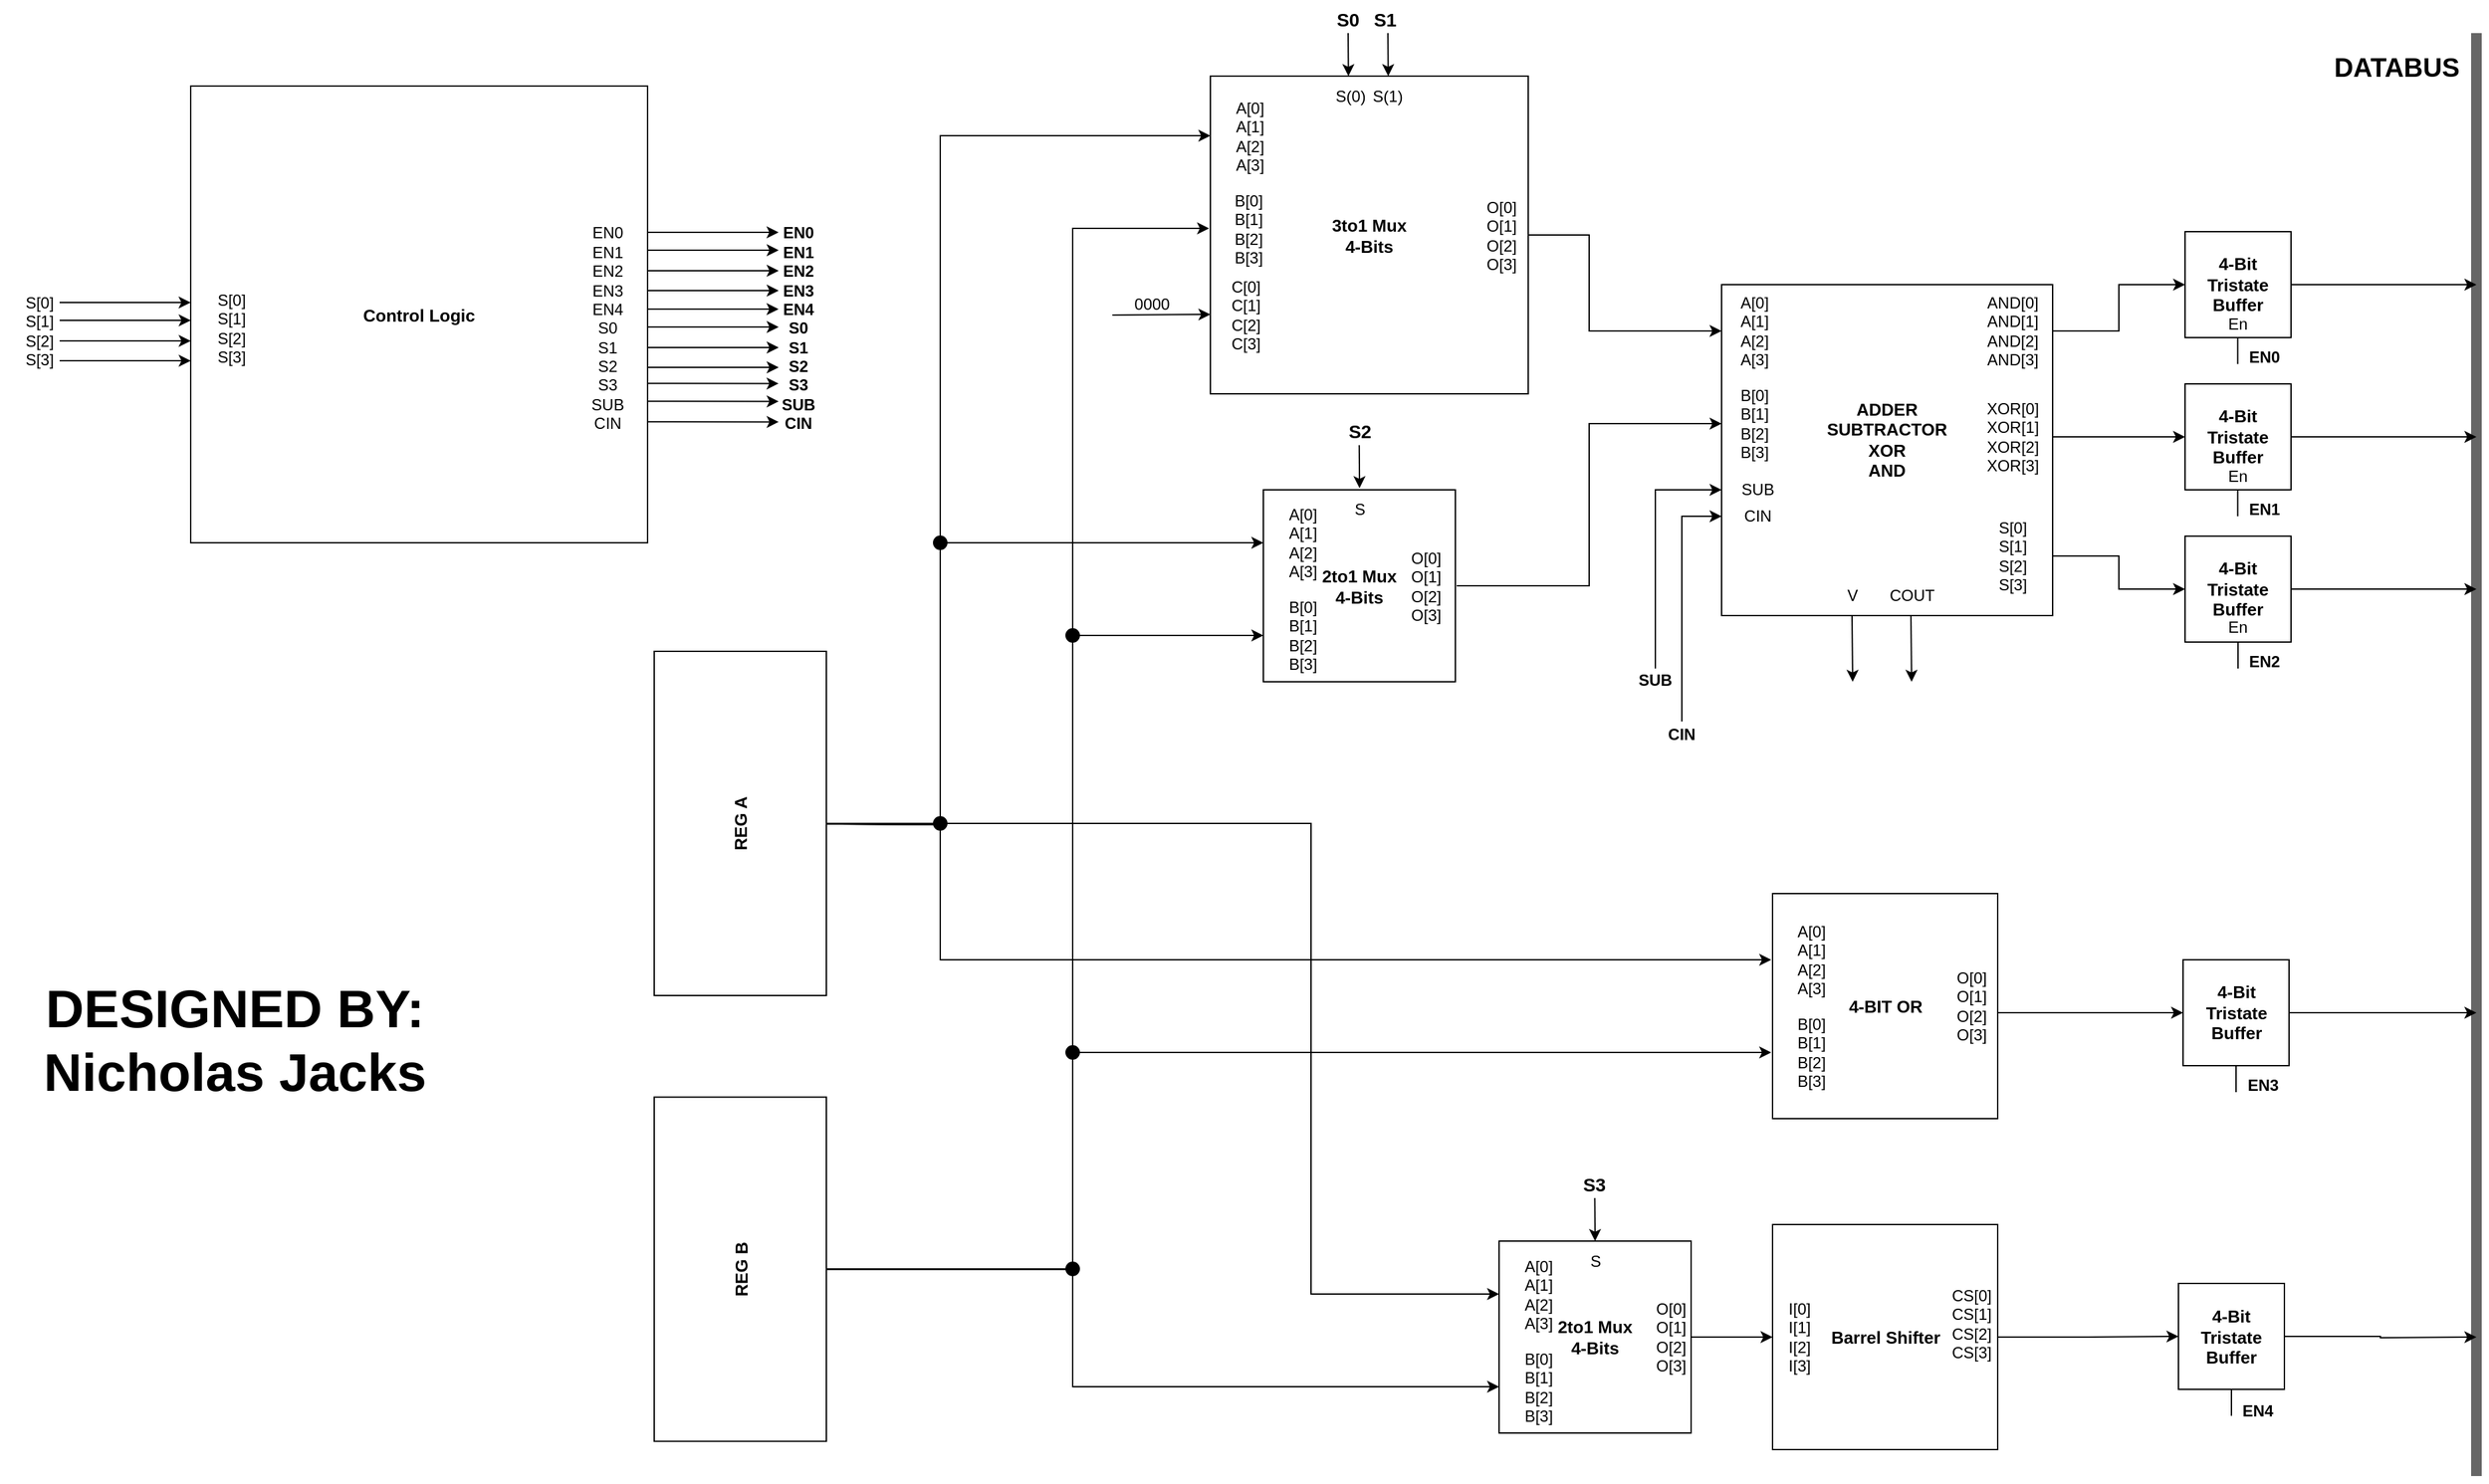 <mxfile version="15.5.9" type="github">
  <diagram id="TtoM8TKqsSyaRm2l33-K" name="Page-1">
    <mxGraphModel dx="3724" dy="1750" grid="1" gridSize="10" guides="1" tooltips="1" connect="1" arrows="1" fold="1" page="0" pageScale="1" pageWidth="850" pageHeight="1100" math="0" shadow="0">
      <root>
        <mxCell id="0" />
        <mxCell id="1" parent="0" />
        <mxCell id="_qCFZrQWDJR1jyEBsIuS-36" value="&lt;div&gt;EN2&lt;/div&gt;" style="text;html=1;strokeColor=none;fillColor=none;align=center;verticalAlign=middle;whiteSpace=wrap;rounded=0;fontStyle=1" parent="1" vertex="1">
          <mxGeometry x="490" y="340" width="60" height="30" as="geometry" />
        </mxCell>
        <mxCell id="_qCFZrQWDJR1jyEBsIuS-19" value="" style="endArrow=none;html=1;rounded=0;strokeWidth=8;fillColor=#f5f5f5;strokeColor=#666666;" parent="1" edge="1">
          <mxGeometry width="50" height="50" relative="1" as="geometry">
            <mxPoint x="680" y="970" as="sourcePoint" />
            <mxPoint x="680" y="-120" as="targetPoint" />
          </mxGeometry>
        </mxCell>
        <mxCell id="_qCFZrQWDJR1jyEBsIuS-1" value="&lt;div style=&quot;font-size: 13px;&quot;&gt;ADDER&lt;/div&gt;&lt;div style=&quot;font-size: 13px;&quot;&gt;SUBTRACTOR&lt;/div&gt;&lt;div style=&quot;font-size: 13px;&quot;&gt;XOR&lt;/div&gt;&lt;div style=&quot;font-size: 13px;&quot;&gt;AND&lt;br style=&quot;font-size: 13px;&quot;&gt;&lt;/div&gt;&lt;div style=&quot;font-size: 13px;&quot;&gt;&lt;br style=&quot;font-size: 13px;&quot;&gt;&lt;/div&gt;" style="whiteSpace=wrap;html=1;aspect=fixed;fontStyle=1;fontSize=13;" parent="1" vertex="1">
          <mxGeometry x="110" y="70" width="250" height="250" as="geometry" />
        </mxCell>
        <mxCell id="_qCFZrQWDJR1jyEBsIuS-14" style="edgeStyle=orthogonalEdgeStyle;rounded=0;orthogonalLoop=1;jettySize=auto;html=1;entryX=0;entryY=0.5;entryDx=0;entryDy=0;" parent="1" source="_qCFZrQWDJR1jyEBsIuS-2" target="_qCFZrQWDJR1jyEBsIuS-13" edge="1">
          <mxGeometry relative="1" as="geometry" />
        </mxCell>
        <mxCell id="_qCFZrQWDJR1jyEBsIuS-2" value="&lt;div&gt;AND[0]&lt;/div&gt;&lt;div&gt;AND[1]&lt;/div&gt;&lt;div&gt;AND[2]&lt;/div&gt;&lt;div&gt;AND[3]&lt;br&gt;&lt;/div&gt;" style="text;html=1;strokeColor=none;fillColor=none;align=center;verticalAlign=middle;whiteSpace=wrap;rounded=0;" parent="1" vertex="1">
          <mxGeometry x="300" y="90" width="60" height="30" as="geometry" />
        </mxCell>
        <mxCell id="_qCFZrQWDJR1jyEBsIuS-16" style="edgeStyle=orthogonalEdgeStyle;rounded=0;orthogonalLoop=1;jettySize=auto;html=1;entryX=0;entryY=0.5;entryDx=0;entryDy=0;" parent="1" source="_qCFZrQWDJR1jyEBsIuS-5" target="_qCFZrQWDJR1jyEBsIuS-15" edge="1">
          <mxGeometry relative="1" as="geometry" />
        </mxCell>
        <mxCell id="_qCFZrQWDJR1jyEBsIuS-5" value="&lt;div&gt;XOR[0]&lt;/div&gt;&lt;div&gt;XOR[1]&lt;/div&gt;&lt;div&gt;XOR[2]&lt;/div&gt;&lt;div&gt;XOR[3]&lt;br&gt;&lt;/div&gt;" style="text;html=1;strokeColor=none;fillColor=none;align=center;verticalAlign=middle;whiteSpace=wrap;rounded=0;" parent="1" vertex="1">
          <mxGeometry x="300" y="170" width="60" height="30" as="geometry" />
        </mxCell>
        <mxCell id="_qCFZrQWDJR1jyEBsIuS-18" style="edgeStyle=orthogonalEdgeStyle;rounded=0;orthogonalLoop=1;jettySize=auto;html=1;entryX=0;entryY=0.5;entryDx=0;entryDy=0;" parent="1" source="_qCFZrQWDJR1jyEBsIuS-6" target="_qCFZrQWDJR1jyEBsIuS-17" edge="1">
          <mxGeometry relative="1" as="geometry" />
        </mxCell>
        <mxCell id="_qCFZrQWDJR1jyEBsIuS-6" value="&lt;div&gt;S[0]&lt;/div&gt;&lt;div&gt;S[1]&lt;/div&gt;&lt;div&gt;S[2]&lt;/div&gt;&lt;div&gt;S[3]&lt;br&gt;&lt;/div&gt;" style="text;html=1;strokeColor=none;fillColor=none;align=center;verticalAlign=middle;whiteSpace=wrap;rounded=0;" parent="1" vertex="1">
          <mxGeometry x="300" y="260" width="60" height="30" as="geometry" />
        </mxCell>
        <mxCell id="_qCFZrQWDJR1jyEBsIuS-7" value="COUT" style="text;html=1;strokeColor=none;fillColor=none;align=center;verticalAlign=middle;whiteSpace=wrap;rounded=0;" parent="1" vertex="1">
          <mxGeometry x="223.5" y="290" width="60" height="30" as="geometry" />
        </mxCell>
        <mxCell id="_qCFZrQWDJR1jyEBsIuS-8" value="CIN" style="text;html=1;strokeColor=none;fillColor=none;align=center;verticalAlign=middle;whiteSpace=wrap;rounded=0;" parent="1" vertex="1">
          <mxGeometry x="110" y="230" width="55" height="30" as="geometry" />
        </mxCell>
        <mxCell id="_qCFZrQWDJR1jyEBsIuS-9" value="&lt;div&gt;A[0]&lt;/div&gt;&lt;div&gt;A[1]&lt;/div&gt;&lt;div&gt;A[2]&lt;/div&gt;&lt;div&gt;A[3]&lt;br&gt;&lt;/div&gt;" style="text;html=1;strokeColor=none;fillColor=none;align=center;verticalAlign=middle;whiteSpace=wrap;rounded=0;" parent="1" vertex="1">
          <mxGeometry x="110" y="90" width="50" height="30" as="geometry" />
        </mxCell>
        <mxCell id="_qCFZrQWDJR1jyEBsIuS-10" value="&lt;div&gt;B[0]&lt;/div&gt;&lt;div&gt;B[1]&lt;/div&gt;&lt;div&gt;B[2]&lt;/div&gt;&lt;div&gt;B[3]&lt;br&gt;&lt;/div&gt;" style="text;html=1;strokeColor=none;fillColor=none;align=center;verticalAlign=middle;whiteSpace=wrap;rounded=0;" parent="1" vertex="1">
          <mxGeometry x="110" y="160" width="50" height="30" as="geometry" />
        </mxCell>
        <mxCell id="_qCFZrQWDJR1jyEBsIuS-11" value="SUB" style="text;html=1;strokeColor=none;fillColor=none;align=center;verticalAlign=middle;whiteSpace=wrap;rounded=0;" parent="1" vertex="1">
          <mxGeometry x="110" y="210" width="55" height="30" as="geometry" />
        </mxCell>
        <mxCell id="_qCFZrQWDJR1jyEBsIuS-12" value="V" style="text;html=1;strokeColor=none;fillColor=none;align=center;verticalAlign=middle;whiteSpace=wrap;rounded=0;" parent="1" vertex="1">
          <mxGeometry x="178.5" y="290" width="60" height="30" as="geometry" />
        </mxCell>
        <mxCell id="_qCFZrQWDJR1jyEBsIuS-22" style="edgeStyle=orthogonalEdgeStyle;rounded=0;orthogonalLoop=1;jettySize=auto;html=1;strokeWidth=1;" parent="1" source="_qCFZrQWDJR1jyEBsIuS-13" edge="1">
          <mxGeometry relative="1" as="geometry">
            <mxPoint x="680" y="70" as="targetPoint" />
          </mxGeometry>
        </mxCell>
        <mxCell id="_qCFZrQWDJR1jyEBsIuS-13" value="&lt;div style=&quot;font-size: 13px;&quot;&gt;4-Bit Tristate&lt;/div&gt;&lt;div style=&quot;font-size: 13px;&quot;&gt;Buffer&lt;br style=&quot;font-size: 13px;&quot;&gt;&lt;/div&gt;" style="whiteSpace=wrap;html=1;aspect=fixed;fontStyle=1;fontSize=13;" parent="1" vertex="1">
          <mxGeometry x="460" y="30" width="80" height="80" as="geometry" />
        </mxCell>
        <mxCell id="_qCFZrQWDJR1jyEBsIuS-23" style="edgeStyle=orthogonalEdgeStyle;rounded=0;orthogonalLoop=1;jettySize=auto;html=1;strokeWidth=1;" parent="1" source="_qCFZrQWDJR1jyEBsIuS-15" edge="1">
          <mxGeometry relative="1" as="geometry">
            <mxPoint x="680" y="185" as="targetPoint" />
          </mxGeometry>
        </mxCell>
        <mxCell id="_qCFZrQWDJR1jyEBsIuS-15" value="&lt;div style=&quot;font-size: 13px;&quot;&gt;4-Bit Tristate&lt;/div&gt;&lt;div style=&quot;font-size: 13px;&quot;&gt;Buffer&lt;br style=&quot;font-size: 13px;&quot;&gt;&lt;/div&gt;" style="whiteSpace=wrap;html=1;aspect=fixed;fontStyle=1;fontSize=13;" parent="1" vertex="1">
          <mxGeometry x="460" y="145" width="80" height="80" as="geometry" />
        </mxCell>
        <mxCell id="_qCFZrQWDJR1jyEBsIuS-24" style="edgeStyle=orthogonalEdgeStyle;rounded=0;orthogonalLoop=1;jettySize=auto;html=1;strokeWidth=1;" parent="1" source="_qCFZrQWDJR1jyEBsIuS-17" edge="1">
          <mxGeometry relative="1" as="geometry">
            <mxPoint x="680" y="300" as="targetPoint" />
          </mxGeometry>
        </mxCell>
        <mxCell id="_qCFZrQWDJR1jyEBsIuS-17" value="&lt;div style=&quot;font-size: 13px;&quot;&gt;4-Bit Tristate&lt;/div&gt;&lt;div style=&quot;font-size: 13px;&quot;&gt;Buffer&lt;br style=&quot;font-size: 13px;&quot;&gt;&lt;/div&gt;" style="whiteSpace=wrap;html=1;aspect=fixed;fontStyle=1;fontSize=13;" parent="1" vertex="1">
          <mxGeometry x="460" y="260" width="80" height="80" as="geometry" />
        </mxCell>
        <mxCell id="_qCFZrQWDJR1jyEBsIuS-20" value="DATABUS" style="text;html=1;strokeColor=none;fillColor=none;align=center;verticalAlign=middle;whiteSpace=wrap;rounded=0;fontStyle=1;fontSize=20;" parent="1" vertex="1">
          <mxGeometry x="590" y="-110" width="60" height="30" as="geometry" />
        </mxCell>
        <mxCell id="_qCFZrQWDJR1jyEBsIuS-25" value="4-BIT OR" style="whiteSpace=wrap;html=1;aspect=fixed;fontStyle=1;fontSize=13;" parent="1" vertex="1">
          <mxGeometry x="148.5" y="530" width="170" height="170" as="geometry" />
        </mxCell>
        <mxCell id="_qCFZrQWDJR1jyEBsIuS-26" value="&lt;div&gt;A[0]&lt;/div&gt;&lt;div&gt;A[1]&lt;/div&gt;&lt;div&gt;A[2]&lt;/div&gt;&lt;div&gt;A[3]&lt;br&gt;&lt;/div&gt;" style="text;html=1;strokeColor=none;fillColor=none;align=center;verticalAlign=middle;whiteSpace=wrap;rounded=0;" parent="1" vertex="1">
          <mxGeometry x="147.5" y="565" width="60" height="30" as="geometry" />
        </mxCell>
        <mxCell id="_qCFZrQWDJR1jyEBsIuS-27" value="&lt;div&gt;B[0]&lt;/div&gt;&lt;div&gt;B[1]&lt;/div&gt;&lt;div&gt;B[2]&lt;/div&gt;&lt;div&gt;B[3]&lt;br&gt;&lt;/div&gt;" style="text;html=1;strokeColor=none;fillColor=none;align=center;verticalAlign=middle;whiteSpace=wrap;rounded=0;" parent="1" vertex="1">
          <mxGeometry x="147.5" y="635" width="60" height="30" as="geometry" />
        </mxCell>
        <mxCell id="_qCFZrQWDJR1jyEBsIuS-28" value="En" style="text;html=1;strokeColor=none;fillColor=none;align=center;verticalAlign=middle;whiteSpace=wrap;rounded=0;" parent="1" vertex="1">
          <mxGeometry x="470" y="314" width="60" height="30" as="geometry" />
        </mxCell>
        <mxCell id="_qCFZrQWDJR1jyEBsIuS-29" value="En" style="text;html=1;strokeColor=none;fillColor=none;align=center;verticalAlign=middle;whiteSpace=wrap;rounded=0;" parent="1" vertex="1">
          <mxGeometry x="470" y="200" width="60" height="30" as="geometry" />
        </mxCell>
        <mxCell id="_qCFZrQWDJR1jyEBsIuS-30" value="En" style="text;html=1;strokeColor=none;fillColor=none;align=center;verticalAlign=middle;whiteSpace=wrap;rounded=0;" parent="1" vertex="1">
          <mxGeometry x="470" y="85" width="60" height="30" as="geometry" />
        </mxCell>
        <mxCell id="_qCFZrQWDJR1jyEBsIuS-31" value="" style="endArrow=none;html=1;rounded=0;strokeWidth=1;exitX=0.5;exitY=0.867;exitDx=0;exitDy=0;exitPerimeter=0;" parent="1" source="_qCFZrQWDJR1jyEBsIuS-28" edge="1">
          <mxGeometry width="50" height="50" relative="1" as="geometry">
            <mxPoint x="400" y="370" as="sourcePoint" />
            <mxPoint x="500" y="360" as="targetPoint" />
          </mxGeometry>
        </mxCell>
        <mxCell id="_qCFZrQWDJR1jyEBsIuS-32" value="" style="endArrow=none;html=1;rounded=0;strokeWidth=1;exitX=0.5;exitY=0.867;exitDx=0;exitDy=0;exitPerimeter=0;" parent="1" edge="1">
          <mxGeometry width="50" height="50" relative="1" as="geometry">
            <mxPoint x="499.76" y="225.0" as="sourcePoint" />
            <mxPoint x="499.76" y="244.99" as="targetPoint" />
          </mxGeometry>
        </mxCell>
        <mxCell id="_qCFZrQWDJR1jyEBsIuS-33" value="" style="endArrow=none;html=1;rounded=0;strokeWidth=1;exitX=0.5;exitY=0.867;exitDx=0;exitDy=0;exitPerimeter=0;" parent="1" edge="1">
          <mxGeometry width="50" height="50" relative="1" as="geometry">
            <mxPoint x="499.76" y="110.0" as="sourcePoint" />
            <mxPoint x="499.76" y="129.99" as="targetPoint" />
          </mxGeometry>
        </mxCell>
        <mxCell id="_qCFZrQWDJR1jyEBsIuS-34" value="EN0" style="text;html=1;strokeColor=none;fillColor=none;align=center;verticalAlign=middle;whiteSpace=wrap;rounded=0;fontStyle=1" parent="1" vertex="1">
          <mxGeometry x="490" y="110" width="60" height="30" as="geometry" />
        </mxCell>
        <mxCell id="_qCFZrQWDJR1jyEBsIuS-35" value="EN1" style="text;html=1;strokeColor=none;fillColor=none;align=center;verticalAlign=middle;whiteSpace=wrap;rounded=0;fontStyle=1" parent="1" vertex="1">
          <mxGeometry x="490" y="225" width="60" height="30" as="geometry" />
        </mxCell>
        <mxCell id="XGVqMPs8SdAkGqt0Dx7o-16" style="edgeStyle=orthogonalEdgeStyle;rounded=0;orthogonalLoop=1;jettySize=auto;html=1;entryX=0;entryY=0.5;entryDx=0;entryDy=0;" parent="1" source="XGVqMPs8SdAkGqt0Dx7o-1" target="XGVqMPs8SdAkGqt0Dx7o-14" edge="1">
          <mxGeometry relative="1" as="geometry" />
        </mxCell>
        <mxCell id="XGVqMPs8SdAkGqt0Dx7o-1" value="Barrel Shifter" style="whiteSpace=wrap;html=1;aspect=fixed;fontStyle=1;fontSize=13;" parent="1" vertex="1">
          <mxGeometry x="148.5" y="780" width="170" height="170" as="geometry" />
        </mxCell>
        <mxCell id="XGVqMPs8SdAkGqt0Dx7o-2" value="&lt;div&gt;I[0]&lt;/div&gt;&lt;div&gt;I[1]&lt;/div&gt;&lt;div&gt;I[2]&lt;/div&gt;&lt;div&gt;I[3]&lt;br&gt;&lt;/div&gt;" style="text;html=1;strokeColor=none;fillColor=none;align=center;verticalAlign=middle;whiteSpace=wrap;rounded=0;" parent="1" vertex="1">
          <mxGeometry x="138.5" y="850" width="60" height="30" as="geometry" />
        </mxCell>
        <mxCell id="XGVqMPs8SdAkGqt0Dx7o-12" style="edgeStyle=orthogonalEdgeStyle;rounded=0;orthogonalLoop=1;jettySize=auto;html=1;entryX=0;entryY=0.5;entryDx=0;entryDy=0;exitX=0.833;exitY=0.667;exitDx=0;exitDy=0;exitPerimeter=0;" parent="1" source="XGVqMPs8SdAkGqt0Dx7o-3" target="XGVqMPs8SdAkGqt0Dx7o-10" edge="1">
          <mxGeometry relative="1" as="geometry">
            <mxPoint x="328.5" y="610" as="sourcePoint" />
          </mxGeometry>
        </mxCell>
        <mxCell id="XGVqMPs8SdAkGqt0Dx7o-3" value="&lt;div&gt;O[0]&lt;/div&gt;&lt;div&gt;O[1]&lt;/div&gt;&lt;div&gt;O[2]&lt;/div&gt;&lt;div&gt;O[3]&lt;br&gt;&lt;/div&gt;" style="text;html=1;strokeColor=none;fillColor=none;align=center;verticalAlign=middle;whiteSpace=wrap;rounded=0;" parent="1" vertex="1">
          <mxGeometry x="268.5" y="600" width="60" height="30" as="geometry" />
        </mxCell>
        <mxCell id="XGVqMPs8SdAkGqt0Dx7o-4" value="&lt;div&gt;CS[0]&lt;/div&gt;&lt;div&gt;CS[1]&lt;/div&gt;&lt;div&gt;CS[2]&lt;/div&gt;&lt;div&gt;CS[3]&lt;br&gt;&lt;/div&gt;" style="text;html=1;strokeColor=none;fillColor=none;align=center;verticalAlign=middle;whiteSpace=wrap;rounded=0;" parent="1" vertex="1">
          <mxGeometry x="268.5" y="840" width="60" height="30" as="geometry" />
        </mxCell>
        <mxCell id="XGVqMPs8SdAkGqt0Dx7o-9" value="EN3" style="text;html=1;strokeColor=none;fillColor=none;align=center;verticalAlign=middle;whiteSpace=wrap;rounded=0;fontStyle=1" parent="1" vertex="1">
          <mxGeometry x="488.5" y="660" width="60" height="30" as="geometry" />
        </mxCell>
        <mxCell id="XGVqMPs8SdAkGqt0Dx7o-71" style="edgeStyle=orthogonalEdgeStyle;rounded=0;orthogonalLoop=1;jettySize=auto;html=1;fontSize=20;" parent="1" source="XGVqMPs8SdAkGqt0Dx7o-10" edge="1">
          <mxGeometry relative="1" as="geometry">
            <mxPoint x="680" y="620" as="targetPoint" />
          </mxGeometry>
        </mxCell>
        <mxCell id="XGVqMPs8SdAkGqt0Dx7o-10" value="&lt;div style=&quot;font-size: 13px;&quot;&gt;4-Bit Tristate&lt;/div&gt;&lt;div style=&quot;font-size: 13px;&quot;&gt;Buffer&lt;br style=&quot;font-size: 13px;&quot;&gt;&lt;/div&gt;" style="whiteSpace=wrap;html=1;aspect=fixed;fontStyle=1;fontSize=13;" parent="1" vertex="1">
          <mxGeometry x="458.5" y="580" width="80" height="80" as="geometry" />
        </mxCell>
        <mxCell id="XGVqMPs8SdAkGqt0Dx7o-11" value="" style="endArrow=none;html=1;rounded=0;strokeWidth=1;exitX=0.5;exitY=0.867;exitDx=0;exitDy=0;exitPerimeter=0;" parent="1" edge="1">
          <mxGeometry width="50" height="50" relative="1" as="geometry">
            <mxPoint x="498.5" y="660.01" as="sourcePoint" />
            <mxPoint x="498.5" y="680" as="targetPoint" />
          </mxGeometry>
        </mxCell>
        <mxCell id="XGVqMPs8SdAkGqt0Dx7o-13" value="EN4" style="text;html=1;strokeColor=none;fillColor=none;align=center;verticalAlign=middle;whiteSpace=wrap;rounded=0;fontStyle=1" parent="1" vertex="1">
          <mxGeometry x="485" y="905.5" width="60" height="30" as="geometry" />
        </mxCell>
        <mxCell id="XGVqMPs8SdAkGqt0Dx7o-72" style="edgeStyle=orthogonalEdgeStyle;rounded=0;orthogonalLoop=1;jettySize=auto;html=1;fontSize=20;" parent="1" source="XGVqMPs8SdAkGqt0Dx7o-14" edge="1">
          <mxGeometry relative="1" as="geometry">
            <mxPoint x="680" y="865.0" as="targetPoint" />
          </mxGeometry>
        </mxCell>
        <mxCell id="XGVqMPs8SdAkGqt0Dx7o-14" value="&lt;div style=&quot;font-size: 13px;&quot;&gt;4-Bit Tristate&lt;/div&gt;&lt;div style=&quot;font-size: 13px;&quot;&gt;Buffer&lt;br style=&quot;font-size: 13px;&quot;&gt;&lt;/div&gt;" style="whiteSpace=wrap;html=1;aspect=fixed;fontStyle=1;fontSize=13;" parent="1" vertex="1">
          <mxGeometry x="455" y="824.5" width="80" height="80" as="geometry" />
        </mxCell>
        <mxCell id="XGVqMPs8SdAkGqt0Dx7o-15" value="" style="endArrow=none;html=1;rounded=0;strokeWidth=1;exitX=0.5;exitY=0.867;exitDx=0;exitDy=0;exitPerimeter=0;" parent="1" edge="1">
          <mxGeometry width="50" height="50" relative="1" as="geometry">
            <mxPoint x="495.0" y="904.51" as="sourcePoint" />
            <mxPoint x="495.0" y="924.5" as="targetPoint" />
          </mxGeometry>
        </mxCell>
        <mxCell id="XGVqMPs8SdAkGqt0Dx7o-70" style="edgeStyle=orthogonalEdgeStyle;rounded=0;orthogonalLoop=1;jettySize=auto;html=1;fontSize=20;" parent="1" source="XGVqMPs8SdAkGqt0Dx7o-24" target="_qCFZrQWDJR1jyEBsIuS-9" edge="1">
          <mxGeometry relative="1" as="geometry">
            <Array as="points">
              <mxPoint x="10" y="33" />
              <mxPoint x="10" y="105" />
            </Array>
          </mxGeometry>
        </mxCell>
        <mxCell id="XGVqMPs8SdAkGqt0Dx7o-24" value="&lt;div style=&quot;font-size: 13px&quot;&gt;3to1 Mux&lt;/div&gt;&lt;div style=&quot;font-size: 13px&quot;&gt;4-Bits&lt;br style=&quot;font-size: 13px&quot;&gt;&lt;/div&gt;" style="whiteSpace=wrap;html=1;aspect=fixed;fontStyle=1;fontSize=13;" parent="1" vertex="1">
          <mxGeometry x="-276" y="-87.5" width="240" height="240" as="geometry" />
        </mxCell>
        <mxCell id="XGVqMPs8SdAkGqt0Dx7o-25" value="&lt;div&gt;A[0]&lt;/div&gt;&lt;div&gt;A[1]&lt;/div&gt;&lt;div&gt;A[2]&lt;/div&gt;&lt;div&gt;A[3]&lt;br&gt;&lt;/div&gt;" style="text;html=1;strokeColor=none;fillColor=none;align=center;verticalAlign=middle;whiteSpace=wrap;rounded=0;" parent="1" vertex="1">
          <mxGeometry x="-276" y="-57.5" width="60" height="30" as="geometry" />
        </mxCell>
        <mxCell id="XGVqMPs8SdAkGqt0Dx7o-26" value="&lt;div&gt;B[0]&lt;/div&gt;&lt;div&gt;B[1]&lt;/div&gt;&lt;div&gt;B[2]&lt;/div&gt;&lt;div&gt;B[3]&lt;br&gt;&lt;/div&gt;" style="text;html=1;strokeColor=none;fillColor=none;align=center;verticalAlign=middle;whiteSpace=wrap;rounded=0;" parent="1" vertex="1">
          <mxGeometry x="-277" y="12.5" width="60" height="30" as="geometry" />
        </mxCell>
        <mxCell id="XGVqMPs8SdAkGqt0Dx7o-27" value="S(0)" style="text;html=1;strokeColor=none;fillColor=none;align=center;verticalAlign=middle;whiteSpace=wrap;rounded=0;" parent="1" vertex="1">
          <mxGeometry x="-200.25" y="-87.5" width="60" height="30" as="geometry" />
        </mxCell>
        <mxCell id="XGVqMPs8SdAkGqt0Dx7o-39" value="&lt;div style=&quot;font-size: 13px;&quot;&gt;2to1 Mux&lt;/div&gt;&lt;div style=&quot;font-size: 13px;&quot;&gt;4-Bits&lt;br style=&quot;font-size: 13px;&quot;&gt;&lt;/div&gt;" style="whiteSpace=wrap;html=1;aspect=fixed;fontStyle=1;fontSize=13;" parent="1" vertex="1">
          <mxGeometry x="-58" y="792.5" width="145" height="145" as="geometry" />
        </mxCell>
        <mxCell id="XGVqMPs8SdAkGqt0Dx7o-40" value="&lt;div&gt;A[0]&lt;/div&gt;&lt;div&gt;A[1]&lt;/div&gt;&lt;div&gt;A[2]&lt;/div&gt;&lt;div&gt;A[3]&lt;br&gt;&lt;/div&gt;" style="text;html=1;strokeColor=none;fillColor=none;align=center;verticalAlign=middle;whiteSpace=wrap;rounded=0;" parent="1" vertex="1">
          <mxGeometry x="-58" y="817.5" width="60" height="30" as="geometry" />
        </mxCell>
        <mxCell id="XGVqMPs8SdAkGqt0Dx7o-41" value="&lt;div&gt;B[0]&lt;/div&gt;&lt;div&gt;B[1]&lt;/div&gt;&lt;div&gt;B[2]&lt;/div&gt;&lt;div&gt;B[3]&lt;br&gt;&lt;/div&gt;" style="text;html=1;strokeColor=none;fillColor=none;align=center;verticalAlign=middle;whiteSpace=wrap;rounded=0;" parent="1" vertex="1">
          <mxGeometry x="-58" y="887.5" width="60" height="30" as="geometry" />
        </mxCell>
        <mxCell id="XGVqMPs8SdAkGqt0Dx7o-42" value="S" style="text;html=1;strokeColor=none;fillColor=none;align=center;verticalAlign=middle;whiteSpace=wrap;rounded=0;" parent="1" vertex="1">
          <mxGeometry x="-15.5" y="792.5" width="60" height="30" as="geometry" />
        </mxCell>
        <mxCell id="XGVqMPs8SdAkGqt0Dx7o-51" value="&lt;div&gt;C[0]&lt;/div&gt;&lt;div&gt;C[1]&lt;/div&gt;&lt;div&gt;C[2]&lt;/div&gt;&lt;div&gt;C[3]&lt;br&gt;&lt;/div&gt;" style="text;html=1;strokeColor=none;fillColor=none;align=center;verticalAlign=middle;whiteSpace=wrap;rounded=0;" parent="1" vertex="1">
          <mxGeometry x="-276" y="77.5" width="54" height="30" as="geometry" />
        </mxCell>
        <mxCell id="XGVqMPs8SdAkGqt0Dx7o-52" value="&lt;div&gt;O[0]&lt;/div&gt;&lt;div&gt;O[1]&lt;/div&gt;&lt;div&gt;O[2]&lt;/div&gt;&lt;div&gt;O[3]&lt;br&gt;&lt;/div&gt;" style="text;html=1;strokeColor=none;fillColor=none;align=center;verticalAlign=middle;whiteSpace=wrap;rounded=0;" parent="1" vertex="1">
          <mxGeometry x="-86" y="17.5" width="60" height="30" as="geometry" />
        </mxCell>
        <mxCell id="XGVqMPs8SdAkGqt0Dx7o-53" value="S(1)" style="text;html=1;strokeColor=none;fillColor=none;align=center;verticalAlign=middle;whiteSpace=wrap;rounded=0;" parent="1" vertex="1">
          <mxGeometry x="-171.75" y="-87.5" width="60" height="30" as="geometry" />
        </mxCell>
        <mxCell id="YykE-uixl1K2JJqu2O9A-1" style="edgeStyle=orthogonalEdgeStyle;rounded=0;orthogonalLoop=1;jettySize=auto;html=1;" edge="1" parent="1" source="XGVqMPs8SdAkGqt0Dx7o-39" target="XGVqMPs8SdAkGqt0Dx7o-1">
          <mxGeometry relative="1" as="geometry" />
        </mxCell>
        <mxCell id="XGVqMPs8SdAkGqt0Dx7o-64" value="&lt;div&gt;O[0]&lt;/div&gt;&lt;div&gt;O[1]&lt;/div&gt;&lt;div&gt;O[2]&lt;/div&gt;&lt;div&gt;O[3]&lt;br&gt;&lt;/div&gt;" style="text;html=1;strokeColor=none;fillColor=none;align=center;verticalAlign=middle;whiteSpace=wrap;rounded=0;" parent="1" vertex="1">
          <mxGeometry x="42" y="850" width="60" height="30" as="geometry" />
        </mxCell>
        <mxCell id="YykE-uixl1K2JJqu2O9A-4" value="" style="endArrow=classic;html=1;rounded=0;" edge="1" parent="1" target="_qCFZrQWDJR1jyEBsIuS-11">
          <mxGeometry width="50" height="50" relative="1" as="geometry">
            <mxPoint x="60" y="360" as="sourcePoint" />
            <mxPoint x="300" y="290" as="targetPoint" />
            <Array as="points">
              <mxPoint x="60" y="225" />
            </Array>
          </mxGeometry>
        </mxCell>
        <mxCell id="YykE-uixl1K2JJqu2O9A-5" value="" style="endArrow=classic;html=1;rounded=0;entryX=0;entryY=0.5;entryDx=0;entryDy=0;" edge="1" parent="1" target="_qCFZrQWDJR1jyEBsIuS-8">
          <mxGeometry width="50" height="50" relative="1" as="geometry">
            <mxPoint x="80" y="400" as="sourcePoint" />
            <mxPoint x="120" y="235" as="targetPoint" />
            <Array as="points">
              <mxPoint x="80" y="245" />
            </Array>
          </mxGeometry>
        </mxCell>
        <mxCell id="YykE-uixl1K2JJqu2O9A-6" value="" style="endArrow=classic;html=1;rounded=0;exitX=0.5;exitY=1;exitDx=0;exitDy=0;" edge="1" parent="1" source="_qCFZrQWDJR1jyEBsIuS-12">
          <mxGeometry width="50" height="50" relative="1" as="geometry">
            <mxPoint x="110" y="340" as="sourcePoint" />
            <mxPoint x="209" y="370" as="targetPoint" />
          </mxGeometry>
        </mxCell>
        <mxCell id="YykE-uixl1K2JJqu2O9A-7" value="" style="endArrow=classic;html=1;rounded=0;exitX=0.5;exitY=1;exitDx=0;exitDy=0;" edge="1" parent="1">
          <mxGeometry width="50" height="50" relative="1" as="geometry">
            <mxPoint x="253" y="320" as="sourcePoint" />
            <mxPoint x="253.5" y="370" as="targetPoint" />
          </mxGeometry>
        </mxCell>
        <mxCell id="YykE-uixl1K2JJqu2O9A-74" style="edgeStyle=orthogonalEdgeStyle;rounded=0;orthogonalLoop=1;jettySize=auto;html=1;entryX=0;entryY=0.5;entryDx=0;entryDy=0;fontSize=12;" edge="1" parent="1" source="YykE-uixl1K2JJqu2O9A-8" target="XGVqMPs8SdAkGqt0Dx7o-25">
          <mxGeometry relative="1" as="geometry">
            <Array as="points">
              <mxPoint x="-480" y="478" />
              <mxPoint x="-480" y="-42" />
            </Array>
          </mxGeometry>
        </mxCell>
        <mxCell id="YykE-uixl1K2JJqu2O9A-75" style="edgeStyle=orthogonalEdgeStyle;rounded=0;orthogonalLoop=1;jettySize=auto;html=1;entryX=0;entryY=0.5;entryDx=0;entryDy=0;fontSize=12;" edge="1" parent="1" source="YykE-uixl1K2JJqu2O9A-8" target="_qCFZrQWDJR1jyEBsIuS-26">
          <mxGeometry relative="1" as="geometry">
            <Array as="points">
              <mxPoint x="-480" y="478" />
              <mxPoint x="-480" y="580" />
            </Array>
          </mxGeometry>
        </mxCell>
        <mxCell id="YykE-uixl1K2JJqu2O9A-86" style="edgeStyle=orthogonalEdgeStyle;rounded=0;orthogonalLoop=1;jettySize=auto;html=1;entryX=0;entryY=0.5;entryDx=0;entryDy=0;fontSize=12;" edge="1" parent="1" source="YykE-uixl1K2JJqu2O9A-8" target="YykE-uixl1K2JJqu2O9A-80">
          <mxGeometry relative="1" as="geometry">
            <Array as="points">
              <mxPoint x="-480" y="478" />
              <mxPoint x="-480" y="265" />
            </Array>
          </mxGeometry>
        </mxCell>
        <mxCell id="YykE-uixl1K2JJqu2O9A-92" style="edgeStyle=orthogonalEdgeStyle;rounded=0;orthogonalLoop=1;jettySize=auto;html=1;entryX=0;entryY=0.5;entryDx=0;entryDy=0;fontSize=12;startArrow=none;" edge="1" parent="1" source="YykE-uixl1K2JJqu2O9A-96" target="XGVqMPs8SdAkGqt0Dx7o-40">
          <mxGeometry relative="1" as="geometry">
            <Array as="points">
              <mxPoint x="-200" y="477" />
              <mxPoint x="-200" y="833" />
            </Array>
          </mxGeometry>
        </mxCell>
        <mxCell id="YykE-uixl1K2JJqu2O9A-8" value="REG A" style="rounded=0;whiteSpace=wrap;html=1;rotation=-90;fontSize=13;fontStyle=1" vertex="1" parent="1">
          <mxGeometry x="-761" y="412" width="260" height="130" as="geometry" />
        </mxCell>
        <mxCell id="YykE-uixl1K2JJqu2O9A-89" style="edgeStyle=orthogonalEdgeStyle;rounded=0;orthogonalLoop=1;jettySize=auto;html=1;entryX=0;entryY=0.5;entryDx=0;entryDy=0;fontSize=12;" edge="1" parent="1" source="YykE-uixl1K2JJqu2O9A-10" target="_qCFZrQWDJR1jyEBsIuS-27">
          <mxGeometry relative="1" as="geometry">
            <Array as="points">
              <mxPoint x="-380" y="814" />
              <mxPoint x="-380" y="650" />
            </Array>
          </mxGeometry>
        </mxCell>
        <mxCell id="YykE-uixl1K2JJqu2O9A-90" style="edgeStyle=orthogonalEdgeStyle;rounded=0;orthogonalLoop=1;jettySize=auto;html=1;entryX=0;entryY=0.5;entryDx=0;entryDy=0;fontSize=12;" edge="1" parent="1" source="YykE-uixl1K2JJqu2O9A-10" target="YykE-uixl1K2JJqu2O9A-81">
          <mxGeometry relative="1" as="geometry">
            <Array as="points">
              <mxPoint x="-380" y="814" />
              <mxPoint x="-380" y="335" />
            </Array>
          </mxGeometry>
        </mxCell>
        <mxCell id="YykE-uixl1K2JJqu2O9A-91" style="edgeStyle=orthogonalEdgeStyle;rounded=0;orthogonalLoop=1;jettySize=auto;html=1;entryX=0;entryY=0.5;entryDx=0;entryDy=0;fontSize=12;" edge="1" parent="1" source="YykE-uixl1K2JJqu2O9A-10" target="XGVqMPs8SdAkGqt0Dx7o-26">
          <mxGeometry relative="1" as="geometry">
            <Array as="points">
              <mxPoint x="-380" y="814" />
              <mxPoint x="-380" y="28" />
            </Array>
          </mxGeometry>
        </mxCell>
        <mxCell id="YykE-uixl1K2JJqu2O9A-95" style="edgeStyle=orthogonalEdgeStyle;rounded=0;orthogonalLoop=1;jettySize=auto;html=1;entryX=0;entryY=0.5;entryDx=0;entryDy=0;fontSize=12;" edge="1" parent="1" source="YykE-uixl1K2JJqu2O9A-10" target="XGVqMPs8SdAkGqt0Dx7o-41">
          <mxGeometry relative="1" as="geometry">
            <Array as="points">
              <mxPoint x="-380" y="814" />
              <mxPoint x="-380" y="903" />
            </Array>
          </mxGeometry>
        </mxCell>
        <mxCell id="YykE-uixl1K2JJqu2O9A-10" value="REG B" style="rounded=0;whiteSpace=wrap;html=1;rotation=-90;fontStyle=1;fontSize=13;" vertex="1" parent="1">
          <mxGeometry x="-761" y="748.75" width="260" height="130" as="geometry" />
        </mxCell>
        <mxCell id="YykE-uixl1K2JJqu2O9A-27" value="SUB" style="text;html=1;strokeColor=none;fillColor=none;align=center;verticalAlign=middle;whiteSpace=wrap;rounded=0;fontSize=12;fontStyle=1" vertex="1" parent="1">
          <mxGeometry x="29.5" y="354" width="60" height="30" as="geometry" />
        </mxCell>
        <mxCell id="YykE-uixl1K2JJqu2O9A-30" value="CIN" style="text;html=1;strokeColor=none;fillColor=none;align=center;verticalAlign=middle;whiteSpace=wrap;rounded=0;fontSize=12;fontStyle=1" vertex="1" parent="1">
          <mxGeometry x="50" y="394.5" width="60" height="30" as="geometry" />
        </mxCell>
        <mxCell id="YykE-uixl1K2JJqu2O9A-32" value="" style="endArrow=classic;html=1;rounded=0;fontSize=12;entryX=0;entryY=0;entryDx=0;entryDy=0;" edge="1" parent="1" target="XGVqMPs8SdAkGqt0Dx7o-53">
          <mxGeometry width="50" height="50" relative="1" as="geometry">
            <mxPoint x="-172" y="-120" as="sourcePoint" />
            <mxPoint x="-50" as="targetPoint" />
          </mxGeometry>
        </mxCell>
        <mxCell id="YykE-uixl1K2JJqu2O9A-33" value="" style="endArrow=classic;html=1;rounded=0;fontSize=12;entryX=0;entryY=0;entryDx=0;entryDy=0;" edge="1" parent="1">
          <mxGeometry width="50" height="50" relative="1" as="geometry">
            <mxPoint x="-141.95" y="-120" as="sourcePoint" />
            <mxPoint x="-141.7" y="-87.5" as="targetPoint" />
          </mxGeometry>
        </mxCell>
        <mxCell id="YykE-uixl1K2JJqu2O9A-34" value="" style="endArrow=classic;html=1;rounded=0;fontSize=12;entryX=0;entryY=0;entryDx=0;entryDy=0;" edge="1" parent="1">
          <mxGeometry width="50" height="50" relative="1" as="geometry">
            <mxPoint x="-163.62" y="191.25" as="sourcePoint" />
            <mxPoint x="-163.37" y="223.75" as="targetPoint" />
          </mxGeometry>
        </mxCell>
        <mxCell id="YykE-uixl1K2JJqu2O9A-36" value="S0" style="text;html=1;strokeColor=none;fillColor=none;align=center;verticalAlign=middle;whiteSpace=wrap;rounded=0;fontSize=14;fontStyle=1" vertex="1" parent="1">
          <mxGeometry x="-202.25" y="-145" width="60" height="30" as="geometry" />
        </mxCell>
        <mxCell id="YykE-uixl1K2JJqu2O9A-37" value="S1" style="text;html=1;strokeColor=none;fillColor=none;align=center;verticalAlign=middle;whiteSpace=wrap;rounded=0;fontSize=14;fontStyle=1" vertex="1" parent="1">
          <mxGeometry x="-173.75" y="-145" width="60" height="30" as="geometry" />
        </mxCell>
        <mxCell id="YykE-uixl1K2JJqu2O9A-39" value="S2" style="text;html=1;strokeColor=none;fillColor=none;align=center;verticalAlign=middle;whiteSpace=wrap;rounded=0;fontSize=14;fontStyle=1" vertex="1" parent="1">
          <mxGeometry x="-193.5" y="166.25" width="60" height="30" as="geometry" />
        </mxCell>
        <mxCell id="YykE-uixl1K2JJqu2O9A-41" value="" style="endArrow=classic;html=1;rounded=0;fontSize=12;entryX=0;entryY=0;entryDx=0;entryDy=0;" edge="1" parent="1">
          <mxGeometry width="50" height="50" relative="1" as="geometry">
            <mxPoint x="14.25" y="760" as="sourcePoint" />
            <mxPoint x="14.5" y="792.5" as="targetPoint" />
          </mxGeometry>
        </mxCell>
        <mxCell id="YykE-uixl1K2JJqu2O9A-42" value="S3" style="text;html=1;strokeColor=none;fillColor=none;align=center;verticalAlign=middle;whiteSpace=wrap;rounded=0;fontSize=14;fontStyle=1" vertex="1" parent="1">
          <mxGeometry x="-16" y="735" width="60" height="30" as="geometry" />
        </mxCell>
        <mxCell id="YykE-uixl1K2JJqu2O9A-45" value="Control Logic" style="whiteSpace=wrap;html=1;aspect=fixed;fontStyle=1;fontSize=13;" vertex="1" parent="1">
          <mxGeometry x="-1046" y="-80" width="345" height="345" as="geometry" />
        </mxCell>
        <mxCell id="YykE-uixl1K2JJqu2O9A-47" value="&lt;div&gt;EN0&lt;/div&gt;&lt;div&gt;EN1&lt;/div&gt;&lt;div&gt;EN2&lt;/div&gt;&lt;div&gt;EN3&lt;/div&gt;&lt;div&gt;EN4&lt;/div&gt;&lt;div&gt;S0&lt;/div&gt;&lt;div&gt;S1&lt;/div&gt;&lt;div&gt;S2&lt;/div&gt;&lt;div&gt;S3&lt;/div&gt;&lt;div&gt;SUB&lt;/div&gt;&lt;div&gt;CIN&lt;br&gt;&lt;/div&gt;" style="text;html=1;strokeColor=none;fillColor=none;align=center;verticalAlign=middle;whiteSpace=wrap;rounded=0;" vertex="1" parent="1">
          <mxGeometry x="-761" y="87.5" width="60" height="30" as="geometry" />
        </mxCell>
        <mxCell id="YykE-uixl1K2JJqu2O9A-48" value="&lt;div&gt;S[0]&lt;/div&gt;&lt;div&gt;S[1]&lt;/div&gt;&lt;div&gt;S[2]&lt;/div&gt;&lt;div&gt;S[3]&lt;br&gt;&lt;/div&gt;" style="text;html=1;strokeColor=none;fillColor=none;align=center;verticalAlign=middle;whiteSpace=wrap;rounded=0;" vertex="1" parent="1">
          <mxGeometry x="-1045" y="87.5" width="60" height="30" as="geometry" />
        </mxCell>
        <mxCell id="YykE-uixl1K2JJqu2O9A-49" value="" style="endArrow=classic;html=1;rounded=0;fontSize=14;entryX=-0.006;entryY=0.474;entryDx=0;entryDy=0;entryPerimeter=0;" edge="1" parent="1">
          <mxGeometry width="50" height="50" relative="1" as="geometry">
            <mxPoint x="-1145" y="83.5" as="sourcePoint" />
            <mxPoint x="-1046.07" y="83.53" as="targetPoint" />
          </mxGeometry>
        </mxCell>
        <mxCell id="YykE-uixl1K2JJqu2O9A-50" value="" style="endArrow=classic;html=1;rounded=0;fontSize=14;entryX=-0.006;entryY=0.474;entryDx=0;entryDy=0;entryPerimeter=0;" edge="1" parent="1">
          <mxGeometry width="50" height="50" relative="1" as="geometry">
            <mxPoint x="-1144.93" y="97" as="sourcePoint" />
            <mxPoint x="-1046" y="97.03" as="targetPoint" />
          </mxGeometry>
        </mxCell>
        <mxCell id="YykE-uixl1K2JJqu2O9A-51" value="" style="endArrow=classic;html=1;rounded=0;fontSize=14;entryX=-0.006;entryY=0.474;entryDx=0;entryDy=0;entryPerimeter=0;" edge="1" parent="1">
          <mxGeometry width="50" height="50" relative="1" as="geometry">
            <mxPoint x="-1144.93" y="112.5" as="sourcePoint" />
            <mxPoint x="-1046" y="112.53" as="targetPoint" />
          </mxGeometry>
        </mxCell>
        <mxCell id="YykE-uixl1K2JJqu2O9A-52" value="" style="endArrow=classic;html=1;rounded=0;fontSize=14;entryX=-0.006;entryY=0.474;entryDx=0;entryDy=0;entryPerimeter=0;" edge="1" parent="1">
          <mxGeometry width="50" height="50" relative="1" as="geometry">
            <mxPoint x="-1144.93" y="127.5" as="sourcePoint" />
            <mxPoint x="-1046" y="127.53" as="targetPoint" />
          </mxGeometry>
        </mxCell>
        <mxCell id="YykE-uixl1K2JJqu2O9A-53" value="" style="endArrow=classic;html=1;rounded=0;fontSize=14;entryX=-0.006;entryY=0.474;entryDx=0;entryDy=0;entryPerimeter=0;" edge="1" parent="1">
          <mxGeometry width="50" height="50" relative="1" as="geometry">
            <mxPoint x="-701" y="30.5" as="sourcePoint" />
            <mxPoint x="-602.07" y="30.53" as="targetPoint" />
          </mxGeometry>
        </mxCell>
        <mxCell id="YykE-uixl1K2JJqu2O9A-54" value="" style="endArrow=classic;html=1;rounded=0;fontSize=14;entryX=-0.006;entryY=0.474;entryDx=0;entryDy=0;entryPerimeter=0;" edge="1" parent="1">
          <mxGeometry width="50" height="50" relative="1" as="geometry">
            <mxPoint x="-700.93" y="44" as="sourcePoint" />
            <mxPoint x="-602" y="44.03" as="targetPoint" />
          </mxGeometry>
        </mxCell>
        <mxCell id="YykE-uixl1K2JJqu2O9A-55" value="" style="endArrow=classic;html=1;rounded=0;fontSize=14;entryX=-0.006;entryY=0.474;entryDx=0;entryDy=0;entryPerimeter=0;" edge="1" parent="1">
          <mxGeometry width="50" height="50" relative="1" as="geometry">
            <mxPoint x="-700.93" y="59.5" as="sourcePoint" />
            <mxPoint x="-602" y="59.53" as="targetPoint" />
          </mxGeometry>
        </mxCell>
        <mxCell id="YykE-uixl1K2JJqu2O9A-56" value="" style="endArrow=classic;html=1;rounded=0;fontSize=14;entryX=-0.006;entryY=0.474;entryDx=0;entryDy=0;entryPerimeter=0;" edge="1" parent="1">
          <mxGeometry width="50" height="50" relative="1" as="geometry">
            <mxPoint x="-700.93" y="74.5" as="sourcePoint" />
            <mxPoint x="-602" y="74.53" as="targetPoint" />
          </mxGeometry>
        </mxCell>
        <mxCell id="YykE-uixl1K2JJqu2O9A-57" value="" style="endArrow=classic;html=1;rounded=0;fontSize=14;entryX=-0.006;entryY=0.474;entryDx=0;entryDy=0;entryPerimeter=0;" edge="1" parent="1">
          <mxGeometry width="50" height="50" relative="1" as="geometry">
            <mxPoint x="-701" y="88.5" as="sourcePoint" />
            <mxPoint x="-602.07" y="88.53" as="targetPoint" />
          </mxGeometry>
        </mxCell>
        <mxCell id="YykE-uixl1K2JJqu2O9A-58" value="" style="endArrow=classic;html=1;rounded=0;fontSize=14;entryX=-0.006;entryY=0.474;entryDx=0;entryDy=0;entryPerimeter=0;" edge="1" parent="1">
          <mxGeometry width="50" height="50" relative="1" as="geometry">
            <mxPoint x="-700.93" y="102" as="sourcePoint" />
            <mxPoint x="-602" y="102.03" as="targetPoint" />
          </mxGeometry>
        </mxCell>
        <mxCell id="YykE-uixl1K2JJqu2O9A-59" value="" style="endArrow=classic;html=1;rounded=0;fontSize=14;entryX=-0.006;entryY=0.474;entryDx=0;entryDy=0;entryPerimeter=0;" edge="1" parent="1">
          <mxGeometry width="50" height="50" relative="1" as="geometry">
            <mxPoint x="-700.93" y="117.5" as="sourcePoint" />
            <mxPoint x="-602" y="117.53" as="targetPoint" />
          </mxGeometry>
        </mxCell>
        <mxCell id="YykE-uixl1K2JJqu2O9A-60" value="" style="endArrow=classic;html=1;rounded=0;fontSize=14;entryX=-0.006;entryY=0.474;entryDx=0;entryDy=0;entryPerimeter=0;" edge="1" parent="1">
          <mxGeometry width="50" height="50" relative="1" as="geometry">
            <mxPoint x="-700.93" y="132.5" as="sourcePoint" />
            <mxPoint x="-602" y="132.53" as="targetPoint" />
          </mxGeometry>
        </mxCell>
        <mxCell id="YykE-uixl1K2JJqu2O9A-61" value="" style="endArrow=classic;html=1;rounded=0;fontSize=14;entryX=-0.006;entryY=0.474;entryDx=0;entryDy=0;entryPerimeter=0;" edge="1" parent="1">
          <mxGeometry width="50" height="50" relative="1" as="geometry">
            <mxPoint x="-701" y="144.67" as="sourcePoint" />
            <mxPoint x="-602.07" y="144.7" as="targetPoint" />
          </mxGeometry>
        </mxCell>
        <mxCell id="YykE-uixl1K2JJqu2O9A-62" value="" style="endArrow=classic;html=1;rounded=0;fontSize=14;entryX=-0.006;entryY=0.474;entryDx=0;entryDy=0;entryPerimeter=0;" edge="1" parent="1">
          <mxGeometry width="50" height="50" relative="1" as="geometry">
            <mxPoint x="-700.93" y="158.17" as="sourcePoint" />
            <mxPoint x="-602" y="158.2" as="targetPoint" />
          </mxGeometry>
        </mxCell>
        <mxCell id="YykE-uixl1K2JJqu2O9A-63" value="" style="endArrow=classic;html=1;rounded=0;fontSize=14;entryX=-0.006;entryY=0.474;entryDx=0;entryDy=0;entryPerimeter=0;" edge="1" parent="1">
          <mxGeometry width="50" height="50" relative="1" as="geometry">
            <mxPoint x="-700.93" y="173.67" as="sourcePoint" />
            <mxPoint x="-602" y="173.7" as="targetPoint" />
          </mxGeometry>
        </mxCell>
        <mxCell id="YykE-uixl1K2JJqu2O9A-65" value="&lt;div&gt;S[0]&lt;/div&gt;&lt;div&gt;S[1]&lt;/div&gt;&lt;div&gt;S[2]&lt;/div&gt;&lt;div&gt;S[3]&lt;br&gt;&lt;/div&gt;" style="text;html=1;strokeColor=none;fillColor=none;align=center;verticalAlign=middle;whiteSpace=wrap;rounded=0;" vertex="1" parent="1">
          <mxGeometry x="-1190" y="89.5" width="60" height="30" as="geometry" />
        </mxCell>
        <mxCell id="YykE-uixl1K2JJqu2O9A-69" value="&lt;div&gt;EN0&lt;/div&gt;&lt;div&gt;EN1&lt;/div&gt;&lt;div&gt;EN2&lt;/div&gt;&lt;div&gt;EN3&lt;/div&gt;&lt;div&gt;EN4&lt;/div&gt;&lt;div&gt;S0&lt;/div&gt;&lt;div&gt;S1&lt;/div&gt;&lt;div&gt;S2&lt;/div&gt;&lt;div&gt;S3&lt;/div&gt;&lt;div&gt;SUB&lt;/div&gt;&lt;div&gt;CIN&lt;br&gt;&lt;/div&gt;" style="text;html=1;strokeColor=none;fillColor=none;align=center;verticalAlign=middle;whiteSpace=wrap;rounded=0;fontStyle=1" vertex="1" parent="1">
          <mxGeometry x="-617" y="87.5" width="60" height="30" as="geometry" />
        </mxCell>
        <mxCell id="YykE-uixl1K2JJqu2O9A-79" value="&lt;div style=&quot;font-size: 13px;&quot;&gt;2to1 Mux&lt;/div&gt;&lt;div style=&quot;font-size: 13px;&quot;&gt;4-Bits&lt;br style=&quot;font-size: 13px;&quot;&gt;&lt;/div&gt;" style="whiteSpace=wrap;html=1;aspect=fixed;fontStyle=1;fontSize=13;" vertex="1" parent="1">
          <mxGeometry x="-236" y="225" width="145" height="145" as="geometry" />
        </mxCell>
        <mxCell id="YykE-uixl1K2JJqu2O9A-80" value="&lt;div&gt;A[0]&lt;/div&gt;&lt;div&gt;A[1]&lt;/div&gt;&lt;div&gt;A[2]&lt;/div&gt;&lt;div&gt;A[3]&lt;br&gt;&lt;/div&gt;" style="text;html=1;strokeColor=none;fillColor=none;align=center;verticalAlign=middle;whiteSpace=wrap;rounded=0;" vertex="1" parent="1">
          <mxGeometry x="-236" y="250" width="60" height="30" as="geometry" />
        </mxCell>
        <mxCell id="YykE-uixl1K2JJqu2O9A-81" value="&lt;div&gt;B[0]&lt;/div&gt;&lt;div&gt;B[1]&lt;/div&gt;&lt;div&gt;B[2]&lt;/div&gt;&lt;div&gt;B[3]&lt;br&gt;&lt;/div&gt;" style="text;html=1;strokeColor=none;fillColor=none;align=center;verticalAlign=middle;whiteSpace=wrap;rounded=0;" vertex="1" parent="1">
          <mxGeometry x="-236" y="320" width="60" height="30" as="geometry" />
        </mxCell>
        <mxCell id="YykE-uixl1K2JJqu2O9A-82" value="S" style="text;html=1;strokeColor=none;fillColor=none;align=center;verticalAlign=middle;whiteSpace=wrap;rounded=0;" vertex="1" parent="1">
          <mxGeometry x="-193.5" y="225" width="60" height="30" as="geometry" />
        </mxCell>
        <mxCell id="YykE-uixl1K2JJqu2O9A-88" style="edgeStyle=orthogonalEdgeStyle;rounded=0;orthogonalLoop=1;jettySize=auto;html=1;entryX=0;entryY=0.5;entryDx=0;entryDy=0;fontSize=12;" edge="1" parent="1" source="YykE-uixl1K2JJqu2O9A-83" target="_qCFZrQWDJR1jyEBsIuS-10">
          <mxGeometry relative="1" as="geometry" />
        </mxCell>
        <mxCell id="YykE-uixl1K2JJqu2O9A-83" value="&lt;div&gt;O[0]&lt;/div&gt;&lt;div&gt;O[1]&lt;/div&gt;&lt;div&gt;O[2]&lt;/div&gt;&lt;div&gt;O[3]&lt;br&gt;&lt;/div&gt;" style="text;html=1;strokeColor=none;fillColor=none;align=center;verticalAlign=middle;whiteSpace=wrap;rounded=0;" vertex="1" parent="1">
          <mxGeometry x="-136" y="282.5" width="46" height="30" as="geometry" />
        </mxCell>
        <mxCell id="YykE-uixl1K2JJqu2O9A-93" value="" style="endArrow=classic;html=1;rounded=0;fontSize=12;entryX=0;entryY=0.5;entryDx=0;entryDy=0;" edge="1" parent="1" target="XGVqMPs8SdAkGqt0Dx7o-51">
          <mxGeometry width="50" height="50" relative="1" as="geometry">
            <mxPoint x="-350" y="93" as="sourcePoint" />
            <mxPoint x="-200" y="400" as="targetPoint" />
          </mxGeometry>
        </mxCell>
        <mxCell id="YykE-uixl1K2JJqu2O9A-94" value="0000" style="text;html=1;strokeColor=none;fillColor=none;align=center;verticalAlign=middle;whiteSpace=wrap;rounded=0;fontSize=12;" vertex="1" parent="1">
          <mxGeometry x="-350" y="70" width="60" height="30" as="geometry" />
        </mxCell>
        <mxCell id="YykE-uixl1K2JJqu2O9A-96" value="" style="ellipse;whiteSpace=wrap;html=1;aspect=fixed;fontSize=12;fillColor=#000000;" vertex="1" parent="1">
          <mxGeometry x="-485" y="472" width="10" height="10" as="geometry" />
        </mxCell>
        <mxCell id="YykE-uixl1K2JJqu2O9A-97" value="" style="edgeStyle=orthogonalEdgeStyle;rounded=0;orthogonalLoop=1;jettySize=auto;html=1;entryX=0;entryY=0.5;entryDx=0;entryDy=0;fontSize=12;endArrow=none;" edge="1" parent="1" source="YykE-uixl1K2JJqu2O9A-8" target="YykE-uixl1K2JJqu2O9A-96">
          <mxGeometry relative="1" as="geometry">
            <mxPoint x="-566" y="477" as="sourcePoint" />
            <mxPoint x="-58" y="832.5" as="targetPoint" />
            <Array as="points" />
          </mxGeometry>
        </mxCell>
        <mxCell id="YykE-uixl1K2JJqu2O9A-98" value="" style="ellipse;whiteSpace=wrap;html=1;aspect=fixed;fontSize=12;fillColor=#000000;" vertex="1" parent="1">
          <mxGeometry x="-385" y="645" width="10" height="10" as="geometry" />
        </mxCell>
        <mxCell id="YykE-uixl1K2JJqu2O9A-101" value="" style="ellipse;whiteSpace=wrap;html=1;aspect=fixed;fontSize=12;fillColor=#000000;" vertex="1" parent="1">
          <mxGeometry x="-385" y="808.5" width="10" height="10" as="geometry" />
        </mxCell>
        <mxCell id="YykE-uixl1K2JJqu2O9A-102" value="" style="ellipse;whiteSpace=wrap;html=1;aspect=fixed;fontSize=12;fillColor=#000000;" vertex="1" parent="1">
          <mxGeometry x="-385" y="330" width="10" height="10" as="geometry" />
        </mxCell>
        <mxCell id="YykE-uixl1K2JJqu2O9A-104" value="" style="ellipse;whiteSpace=wrap;html=1;aspect=fixed;fontSize=12;fillColor=#000000;" vertex="1" parent="1">
          <mxGeometry x="-485" y="260" width="10" height="10" as="geometry" />
        </mxCell>
        <mxCell id="YykE-uixl1K2JJqu2O9A-105" value="&lt;div style=&quot;font-size: 40px;&quot;&gt;DESIGNED BY:&lt;/div&gt;&lt;div style=&quot;font-size: 40px;&quot;&gt;Nicholas Jacks&lt;br style=&quot;font-size: 40px;&quot;&gt;&lt;/div&gt;" style="text;html=1;strokeColor=none;fillColor=none;align=center;verticalAlign=middle;whiteSpace=wrap;rounded=0;fontSize=40;fontStyle=1" vertex="1" parent="1">
          <mxGeometry x="-1190" y="565" width="355" height="150" as="geometry" />
        </mxCell>
      </root>
    </mxGraphModel>
  </diagram>
</mxfile>
